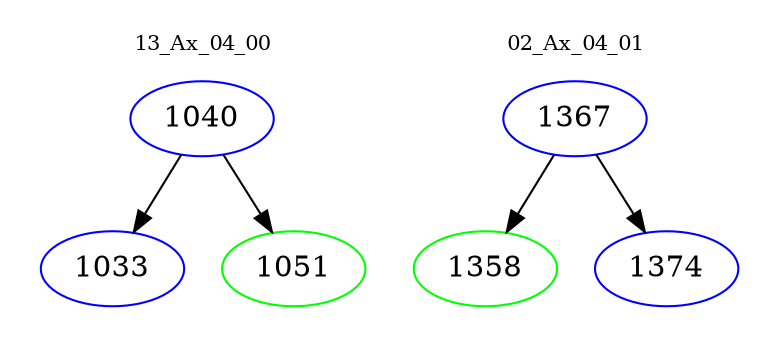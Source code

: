 digraph{
subgraph cluster_0 {
color = white
label = "13_Ax_04_00";
fontsize=10;
T0_1040 [label="1040", color="blue"]
T0_1040 -> T0_1033 [color="black"]
T0_1033 [label="1033", color="blue"]
T0_1040 -> T0_1051 [color="black"]
T0_1051 [label="1051", color="green"]
}
subgraph cluster_1 {
color = white
label = "02_Ax_04_01";
fontsize=10;
T1_1367 [label="1367", color="blue"]
T1_1367 -> T1_1358 [color="black"]
T1_1358 [label="1358", color="green"]
T1_1367 -> T1_1374 [color="black"]
T1_1374 [label="1374", color="blue"]
}
}
